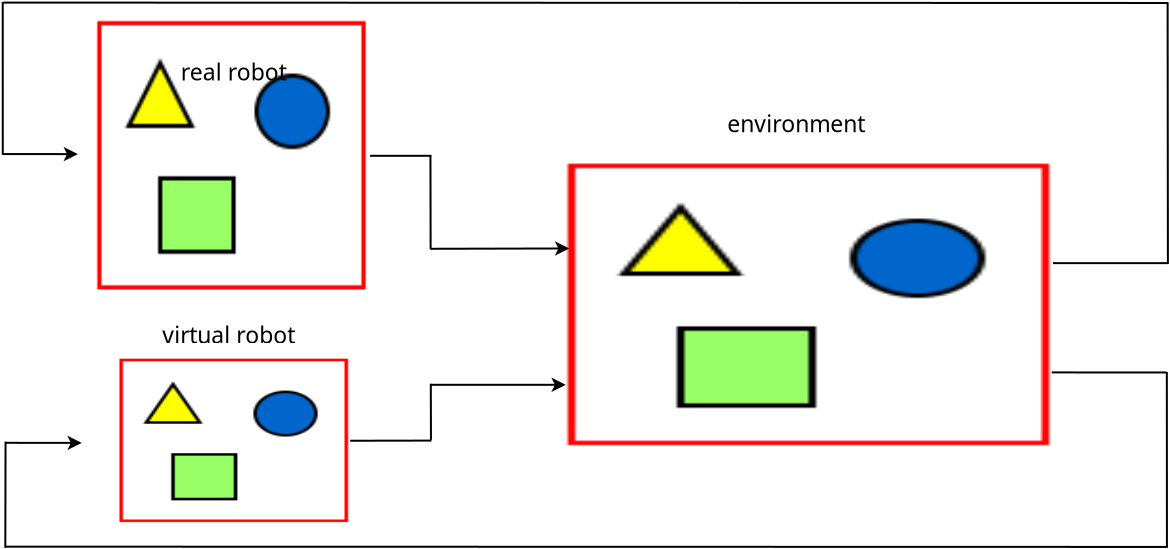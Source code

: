 <?xml version="1.0" encoding="UTF-8"?>
<dia:diagram xmlns:dia="http://www.lysator.liu.se/~alla/dia/">
  <dia:layer name="Background" visible="true" active="true">
    <dia:object type="Standard - Image" version="0" id="O0">
      <dia:attribute name="obj_pos">
        <dia:point val="15.438,-10.474"/>
      </dia:attribute>
      <dia:attribute name="obj_bb">
        <dia:rectangle val="15.388,-10.524;28.905,2.993"/>
      </dia:attribute>
      <dia:attribute name="elem_corner">
        <dia:point val="15.438,-10.474"/>
      </dia:attribute>
      <dia:attribute name="elem_width">
        <dia:real val="13.416"/>
      </dia:attribute>
      <dia:attribute name="elem_height">
        <dia:real val="13.416"/>
      </dia:attribute>
      <dia:attribute name="draw_border">
        <dia:boolean val="false"/>
      </dia:attribute>
      <dia:attribute name="keep_aspect">
        <dia:boolean val="true"/>
      </dia:attribute>
      <dia:attribute name="file">
        <dia:string>#/home/michal/programming/aeris/doc/pictures/photo_top_inv.png#</dia:string>
      </dia:attribute>
    </dia:object>
    <dia:object type="Standard - Text" version="1" id="O1">
      <dia:attribute name="obj_pos">
        <dia:point val="19.605,-7.511"/>
      </dia:attribute>
      <dia:attribute name="obj_bb">
        <dia:rectangle val="19.605,-8.576;25.175,-7.241"/>
      </dia:attribute>
      <dia:attribute name="text">
        <dia:composite type="text">
          <dia:attribute name="string">
            <dia:string>#real robot#</dia:string>
          </dia:attribute>
          <dia:attribute name="font">
            <dia:font family="sans" style="0" name="Helvetica"/>
          </dia:attribute>
          <dia:attribute name="height">
            <dia:real val="1.435"/>
          </dia:attribute>
          <dia:attribute name="pos">
            <dia:point val="19.605,-7.511"/>
          </dia:attribute>
          <dia:attribute name="color">
            <dia:color val="#000000"/>
          </dia:attribute>
          <dia:attribute name="alignment">
            <dia:enum val="0"/>
          </dia:attribute>
        </dia:composite>
      </dia:attribute>
      <dia:attribute name="valign">
        <dia:enum val="3"/>
      </dia:attribute>
    </dia:object>
    <dia:object type="Standard - Image" version="0" id="O2">
      <dia:attribute name="obj_pos">
        <dia:point val="16.545,6.405"/>
      </dia:attribute>
      <dia:attribute name="obj_bb">
        <dia:rectangle val="16.495,6.355;28.026,14.62"/>
      </dia:attribute>
      <dia:attribute name="elem_corner">
        <dia:point val="16.545,6.405"/>
      </dia:attribute>
      <dia:attribute name="elem_width">
        <dia:real val="11.431"/>
      </dia:attribute>
      <dia:attribute name="elem_height">
        <dia:real val="8.165"/>
      </dia:attribute>
      <dia:attribute name="draw_border">
        <dia:boolean val="false"/>
      </dia:attribute>
      <dia:attribute name="keep_aspect">
        <dia:boolean val="true"/>
      </dia:attribute>
      <dia:attribute name="file">
        <dia:string>#/home/michal/programming/aeris/doc/pictures/virtual_robot_inv.png#</dia:string>
      </dia:attribute>
    </dia:object>
    <dia:object type="Standard - Text" version="1" id="O3">
      <dia:attribute name="obj_pos">
        <dia:point val="18.683,5.642"/>
      </dia:attribute>
      <dia:attribute name="obj_bb">
        <dia:rectangle val="18.683,4.577;25.75,5.912"/>
      </dia:attribute>
      <dia:attribute name="text">
        <dia:composite type="text">
          <dia:attribute name="string">
            <dia:string>#virtual robot#</dia:string>
          </dia:attribute>
          <dia:attribute name="font">
            <dia:font family="sans" style="0" name="Helvetica"/>
          </dia:attribute>
          <dia:attribute name="height">
            <dia:real val="1.435"/>
          </dia:attribute>
          <dia:attribute name="pos">
            <dia:point val="18.683,5.642"/>
          </dia:attribute>
          <dia:attribute name="color">
            <dia:color val="#000000"/>
          </dia:attribute>
          <dia:attribute name="alignment">
            <dia:enum val="0"/>
          </dia:attribute>
        </dia:composite>
      </dia:attribute>
      <dia:attribute name="valign">
        <dia:enum val="3"/>
      </dia:attribute>
    </dia:object>
    <dia:object type="Standard - Image" version="0" id="O4">
      <dia:attribute name="obj_pos">
        <dia:point val="38.964,-3.346"/>
      </dia:attribute>
      <dia:attribute name="obj_bb">
        <dia:rectangle val="38.913,-3.396;63.081,10.775"/>
      </dia:attribute>
      <dia:attribute name="elem_corner">
        <dia:point val="38.964,-3.346"/>
      </dia:attribute>
      <dia:attribute name="elem_width">
        <dia:real val="24.068"/>
      </dia:attribute>
      <dia:attribute name="elem_height">
        <dia:real val="14.071"/>
      </dia:attribute>
      <dia:attribute name="draw_border">
        <dia:boolean val="false"/>
      </dia:attribute>
      <dia:attribute name="keep_aspect">
        <dia:boolean val="true"/>
      </dia:attribute>
      <dia:attribute name="file">
        <dia:string>#/home/michal/programming/aeris/doc/pictures/virtual_env_inv.png#</dia:string>
      </dia:attribute>
    </dia:object>
    <dia:object type="Standard - Text" version="1" id="O5">
      <dia:attribute name="obj_pos">
        <dia:point val="46.931,-4.915"/>
      </dia:attribute>
      <dia:attribute name="obj_bb">
        <dia:rectangle val="46.931,-5.98;54.241,-4.645"/>
      </dia:attribute>
      <dia:attribute name="text">
        <dia:composite type="text">
          <dia:attribute name="string">
            <dia:string>#environment#</dia:string>
          </dia:attribute>
          <dia:attribute name="font">
            <dia:font family="sans" style="0" name="Helvetica"/>
          </dia:attribute>
          <dia:attribute name="height">
            <dia:real val="1.435"/>
          </dia:attribute>
          <dia:attribute name="pos">
            <dia:point val="46.931,-4.915"/>
          </dia:attribute>
          <dia:attribute name="color">
            <dia:color val="#000000"/>
          </dia:attribute>
          <dia:attribute name="alignment">
            <dia:enum val="0"/>
          </dia:attribute>
        </dia:composite>
      </dia:attribute>
      <dia:attribute name="valign">
        <dia:enum val="3"/>
      </dia:attribute>
    </dia:object>
    <dia:object type="Standard - Line" version="0" id="O6">
      <dia:attribute name="obj_pos">
        <dia:point val="32.078,7.71"/>
      </dia:attribute>
      <dia:attribute name="obj_bb">
        <dia:rectangle val="32.028,7.348;38.974,8.071"/>
      </dia:attribute>
      <dia:attribute name="conn_endpoints">
        <dia:point val="32.078,7.71"/>
        <dia:point val="38.862,7.709"/>
      </dia:attribute>
      <dia:attribute name="numcp">
        <dia:int val="1"/>
      </dia:attribute>
      <dia:attribute name="end_arrow">
        <dia:enum val="22"/>
      </dia:attribute>
      <dia:attribute name="end_arrow_length">
        <dia:real val="0.5"/>
      </dia:attribute>
      <dia:attribute name="end_arrow_width">
        <dia:real val="0.5"/>
      </dia:attribute>
    </dia:object>
    <dia:object type="Standard - Line" version="0" id="O7">
      <dia:attribute name="obj_pos">
        <dia:point val="32.085,0.908"/>
      </dia:attribute>
      <dia:attribute name="obj_bb">
        <dia:rectangle val="32.035,0.532;39.149,1.256"/>
      </dia:attribute>
      <dia:attribute name="conn_endpoints">
        <dia:point val="32.085,0.908"/>
        <dia:point val="39.037,0.892"/>
      </dia:attribute>
      <dia:attribute name="numcp">
        <dia:int val="1"/>
      </dia:attribute>
      <dia:attribute name="end_arrow">
        <dia:enum val="22"/>
      </dia:attribute>
      <dia:attribute name="end_arrow_length">
        <dia:real val="0.5"/>
      </dia:attribute>
      <dia:attribute name="end_arrow_width">
        <dia:real val="0.5"/>
      </dia:attribute>
    </dia:object>
    <dia:object type="Standard - Line" version="0" id="O8">
      <dia:attribute name="obj_pos">
        <dia:point val="32.113,7.66"/>
      </dia:attribute>
      <dia:attribute name="obj_bb">
        <dia:rectangle val="32.063,7.61;32.171,10.514"/>
      </dia:attribute>
      <dia:attribute name="conn_endpoints">
        <dia:point val="32.113,7.66"/>
        <dia:point val="32.121,10.464"/>
      </dia:attribute>
      <dia:attribute name="numcp">
        <dia:int val="1"/>
      </dia:attribute>
    </dia:object>
    <dia:object type="Standard - Line" version="0" id="O9">
      <dia:attribute name="obj_pos">
        <dia:point val="28.084,10.506"/>
      </dia:attribute>
      <dia:attribute name="obj_bb">
        <dia:rectangle val="28.034,10.448;32.194,10.556"/>
      </dia:attribute>
      <dia:attribute name="conn_endpoints">
        <dia:point val="28.084,10.506"/>
        <dia:point val="32.144,10.499"/>
      </dia:attribute>
      <dia:attribute name="numcp">
        <dia:int val="1"/>
      </dia:attribute>
    </dia:object>
    <dia:object type="Standard - Line" version="0" id="O10">
      <dia:attribute name="obj_pos">
        <dia:point val="22.146,-3.765"/>
      </dia:attribute>
      <dia:attribute name="obj_bb">
        <dia:rectangle val="22.146,-3.765;22.146,-3.765"/>
      </dia:attribute>
      <dia:attribute name="conn_endpoints">
        <dia:point val="22.146,-3.765"/>
        <dia:point val="22.146,-3.765"/>
      </dia:attribute>
      <dia:attribute name="numcp">
        <dia:int val="1"/>
      </dia:attribute>
      <dia:connections>
        <dia:connection handle="0" to="O0" connection="8"/>
        <dia:connection handle="1" to="O0" connection="8"/>
      </dia:connections>
    </dia:object>
    <dia:object type="Standard - Line" version="0" id="O11">
      <dia:attribute name="obj_pos">
        <dia:point val="32.095,-3.778"/>
      </dia:attribute>
      <dia:attribute name="obj_bb">
        <dia:rectangle val="32.045,-3.828;32.154,0.966"/>
      </dia:attribute>
      <dia:attribute name="conn_endpoints">
        <dia:point val="32.095,-3.778"/>
        <dia:point val="32.104,0.916"/>
      </dia:attribute>
      <dia:attribute name="numcp">
        <dia:int val="1"/>
      </dia:attribute>
    </dia:object>
    <dia:object type="Standard - Line" version="0" id="O12">
      <dia:attribute name="obj_pos">
        <dia:point val="32.134,-3.741"/>
      </dia:attribute>
      <dia:attribute name="obj_bb">
        <dia:rectangle val="29.026,-3.792;32.184,-3.691"/>
      </dia:attribute>
      <dia:attribute name="conn_endpoints">
        <dia:point val="32.134,-3.741"/>
        <dia:point val="29.076,-3.742"/>
      </dia:attribute>
      <dia:attribute name="numcp">
        <dia:int val="1"/>
      </dia:attribute>
    </dia:object>
    <dia:object type="Standard - Line" version="0" id="O13">
      <dia:attribute name="obj_pos">
        <dia:point val="10.673,-3.829"/>
      </dia:attribute>
      <dia:attribute name="obj_bb">
        <dia:rectangle val="10.623,-4.188;14.581,-3.464"/>
      </dia:attribute>
      <dia:attribute name="conn_endpoints">
        <dia:point val="10.673,-3.829"/>
        <dia:point val="14.469,-3.825"/>
      </dia:attribute>
      <dia:attribute name="numcp">
        <dia:int val="1"/>
      </dia:attribute>
      <dia:attribute name="end_arrow">
        <dia:enum val="22"/>
      </dia:attribute>
      <dia:attribute name="end_arrow_length">
        <dia:real val="0.5"/>
      </dia:attribute>
      <dia:attribute name="end_arrow_width">
        <dia:real val="0.5"/>
      </dia:attribute>
    </dia:object>
    <dia:object type="Standard - Line" version="0" id="O14">
      <dia:attribute name="obj_pos">
        <dia:point val="10.865,10.61"/>
      </dia:attribute>
      <dia:attribute name="obj_bb">
        <dia:rectangle val="10.815,10.252;14.773,10.975"/>
      </dia:attribute>
      <dia:attribute name="conn_endpoints">
        <dia:point val="10.865,10.61"/>
        <dia:point val="14.661,10.614"/>
      </dia:attribute>
      <dia:attribute name="numcp">
        <dia:int val="1"/>
      </dia:attribute>
      <dia:attribute name="end_arrow">
        <dia:enum val="22"/>
      </dia:attribute>
      <dia:attribute name="end_arrow_length">
        <dia:real val="0.5"/>
      </dia:attribute>
      <dia:attribute name="end_arrow_width">
        <dia:real val="0.5"/>
      </dia:attribute>
    </dia:object>
    <dia:object type="Standard - Line" version="0" id="O15">
      <dia:attribute name="obj_pos">
        <dia:point val="10.85,10.549"/>
      </dia:attribute>
      <dia:attribute name="obj_bb">
        <dia:rectangle val="10.789,10.499;10.9,15.911"/>
      </dia:attribute>
      <dia:attribute name="conn_endpoints">
        <dia:point val="10.85,10.549"/>
        <dia:point val="10.839,15.861"/>
      </dia:attribute>
      <dia:attribute name="numcp">
        <dia:int val="1"/>
      </dia:attribute>
    </dia:object>
    <dia:object type="Standard - Line" version="0" id="O16">
      <dia:attribute name="obj_pos">
        <dia:point val="68.968,15.815"/>
      </dia:attribute>
      <dia:attribute name="obj_bb">
        <dia:rectangle val="10.783,15.752;69.017,15.865"/>
      </dia:attribute>
      <dia:attribute name="conn_endpoints">
        <dia:point val="68.968,15.815"/>
        <dia:point val="10.833,15.802"/>
      </dia:attribute>
      <dia:attribute name="numcp">
        <dia:int val="1"/>
      </dia:attribute>
    </dia:object>
    <dia:object type="Standard - Line" version="0" id="O17">
      <dia:attribute name="obj_pos">
        <dia:point val="68.915,7.066"/>
      </dia:attribute>
      <dia:attribute name="obj_bb">
        <dia:rectangle val="68.865,7.016;68.97,15.869"/>
      </dia:attribute>
      <dia:attribute name="conn_endpoints">
        <dia:point val="68.915,7.066"/>
        <dia:point val="68.92,15.819"/>
      </dia:attribute>
      <dia:attribute name="numcp">
        <dia:int val="1"/>
      </dia:attribute>
    </dia:object>
    <dia:object type="Standard - Line" version="0" id="O18">
      <dia:attribute name="obj_pos">
        <dia:point val="63.157,7.09"/>
      </dia:attribute>
      <dia:attribute name="obj_bb">
        <dia:rectangle val="63.107,7.04;68.948,7.143"/>
      </dia:attribute>
      <dia:attribute name="conn_endpoints">
        <dia:point val="63.157,7.09"/>
        <dia:point val="68.898,7.093"/>
      </dia:attribute>
      <dia:attribute name="numcp">
        <dia:int val="1"/>
      </dia:attribute>
    </dia:object>
    <dia:object type="Standard - Line" version="0" id="O19">
      <dia:attribute name="obj_pos">
        <dia:point val="10.709,-11.431"/>
      </dia:attribute>
      <dia:attribute name="obj_bb">
        <dia:rectangle val="10.659,-11.482;10.761,-3.78"/>
      </dia:attribute>
      <dia:attribute name="conn_endpoints">
        <dia:point val="10.709,-11.431"/>
        <dia:point val="10.711,-3.83"/>
      </dia:attribute>
      <dia:attribute name="numcp">
        <dia:int val="1"/>
      </dia:attribute>
    </dia:object>
    <dia:object type="Standard - Line" version="0" id="O20">
      <dia:attribute name="obj_pos">
        <dia:point val="10.739,-11.402"/>
      </dia:attribute>
      <dia:attribute name="obj_bb">
        <dia:rectangle val="10.689,-11.452;69.028,-11.332"/>
      </dia:attribute>
      <dia:attribute name="conn_endpoints">
        <dia:point val="10.739,-11.402"/>
        <dia:point val="68.978,-11.382"/>
      </dia:attribute>
      <dia:attribute name="numcp">
        <dia:int val="1"/>
      </dia:attribute>
    </dia:object>
    <dia:object type="Standard - Line" version="0" id="O21">
      <dia:attribute name="obj_pos">
        <dia:point val="68.954,-11.422"/>
      </dia:attribute>
      <dia:attribute name="obj_bb">
        <dia:rectangle val="68.904,-11.472;69.018,1.716"/>
      </dia:attribute>
      <dia:attribute name="conn_endpoints">
        <dia:point val="68.954,-11.422"/>
        <dia:point val="68.968,1.666"/>
      </dia:attribute>
      <dia:attribute name="numcp">
        <dia:int val="1"/>
      </dia:attribute>
    </dia:object>
    <dia:object type="Standard - Line" version="0" id="O22">
      <dia:attribute name="obj_pos">
        <dia:point val="63.223,1.627"/>
      </dia:attribute>
      <dia:attribute name="obj_bb">
        <dia:rectangle val="63.173,1.575;69.023,1.677"/>
      </dia:attribute>
      <dia:attribute name="conn_endpoints">
        <dia:point val="63.223,1.627"/>
        <dia:point val="68.973,1.625"/>
      </dia:attribute>
      <dia:attribute name="numcp">
        <dia:int val="1"/>
      </dia:attribute>
    </dia:object>
  </dia:layer>
</dia:diagram>
